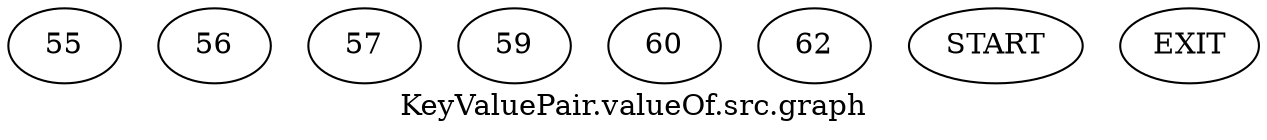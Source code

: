 /* --------------------------------------------------- */
/* Generated by Dr. Garbage Control Flow Graph Factory */
/* http://www.drgarbage.com                            */
/* Version: 4.5.0.201508311741                         */
/* Retrieved on: 2019-12-21 09:04:57.881               */
/* --------------------------------------------------- */
digraph "KeyValuePair.valueOf.src.graph" {
 graph [label="KeyValuePair.valueOf.src.graph"];
 2 [label="55" ]
 3 [label="56" ]
 4 [label="57" ]
 5 [label="59" ]
 6 [label="60" ]
 7 [label="62" ]
 8 [label="START" ]
 9 [label="EXIT" ]
 8  2
 2  3
 3  4
 3  5
 5  6
 6  7
 4  9
 7  9
}
